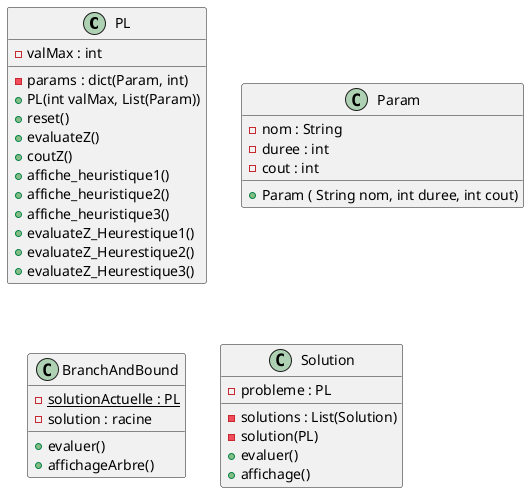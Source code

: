@startuml

class PL{
    - valMax : int
    - params : dict(Param, int)
    + PL(int valMax, List(Param))
    + reset()
    + evaluateZ()
    + coutZ()
    + affiche_heuristique1()
    + affiche_heuristique2()
    + affiche_heuristique3()
    + evaluateZ_Heurestique1()
    + evaluateZ_Heurestique2()
    + evaluateZ_Heurestique3()
}

class Param{
    - nom : String
    - duree : int
    - cout : int
    + Param ( String nom, int duree, int cout)
}
 
class BranchAndBound{
    {static} - solutionActuelle : PL
    - solution : racine
    + evaluer()
    + affichageArbre()
}

class Solution{
    - probleme : PL
    - solutions : List(Solution)
    - solution(PL)
    + evaluer()
    + affichage()
}

@enduml